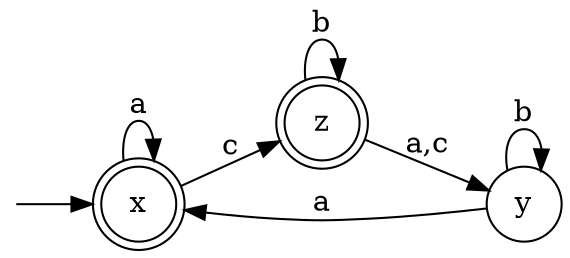 digraph {
	rankdir=LR;
	node [shape=point,color=white,fontcolor=white]; start;
	node [shape=doublecircle, color=black, fontcolor=black]; x;
	node [shape=doublecircle, color=black, fontcolor=black]; z;
	node [shape=circle, color=black, fontcolor=black]; y;
	start -> x;
	x -> x [label="a"];
	x -> z [label="c"];
	y -> x [label="a"];
	y -> y [label="b"];
	z -> z [label="b"];
	z -> y [label="a,c"];
}
